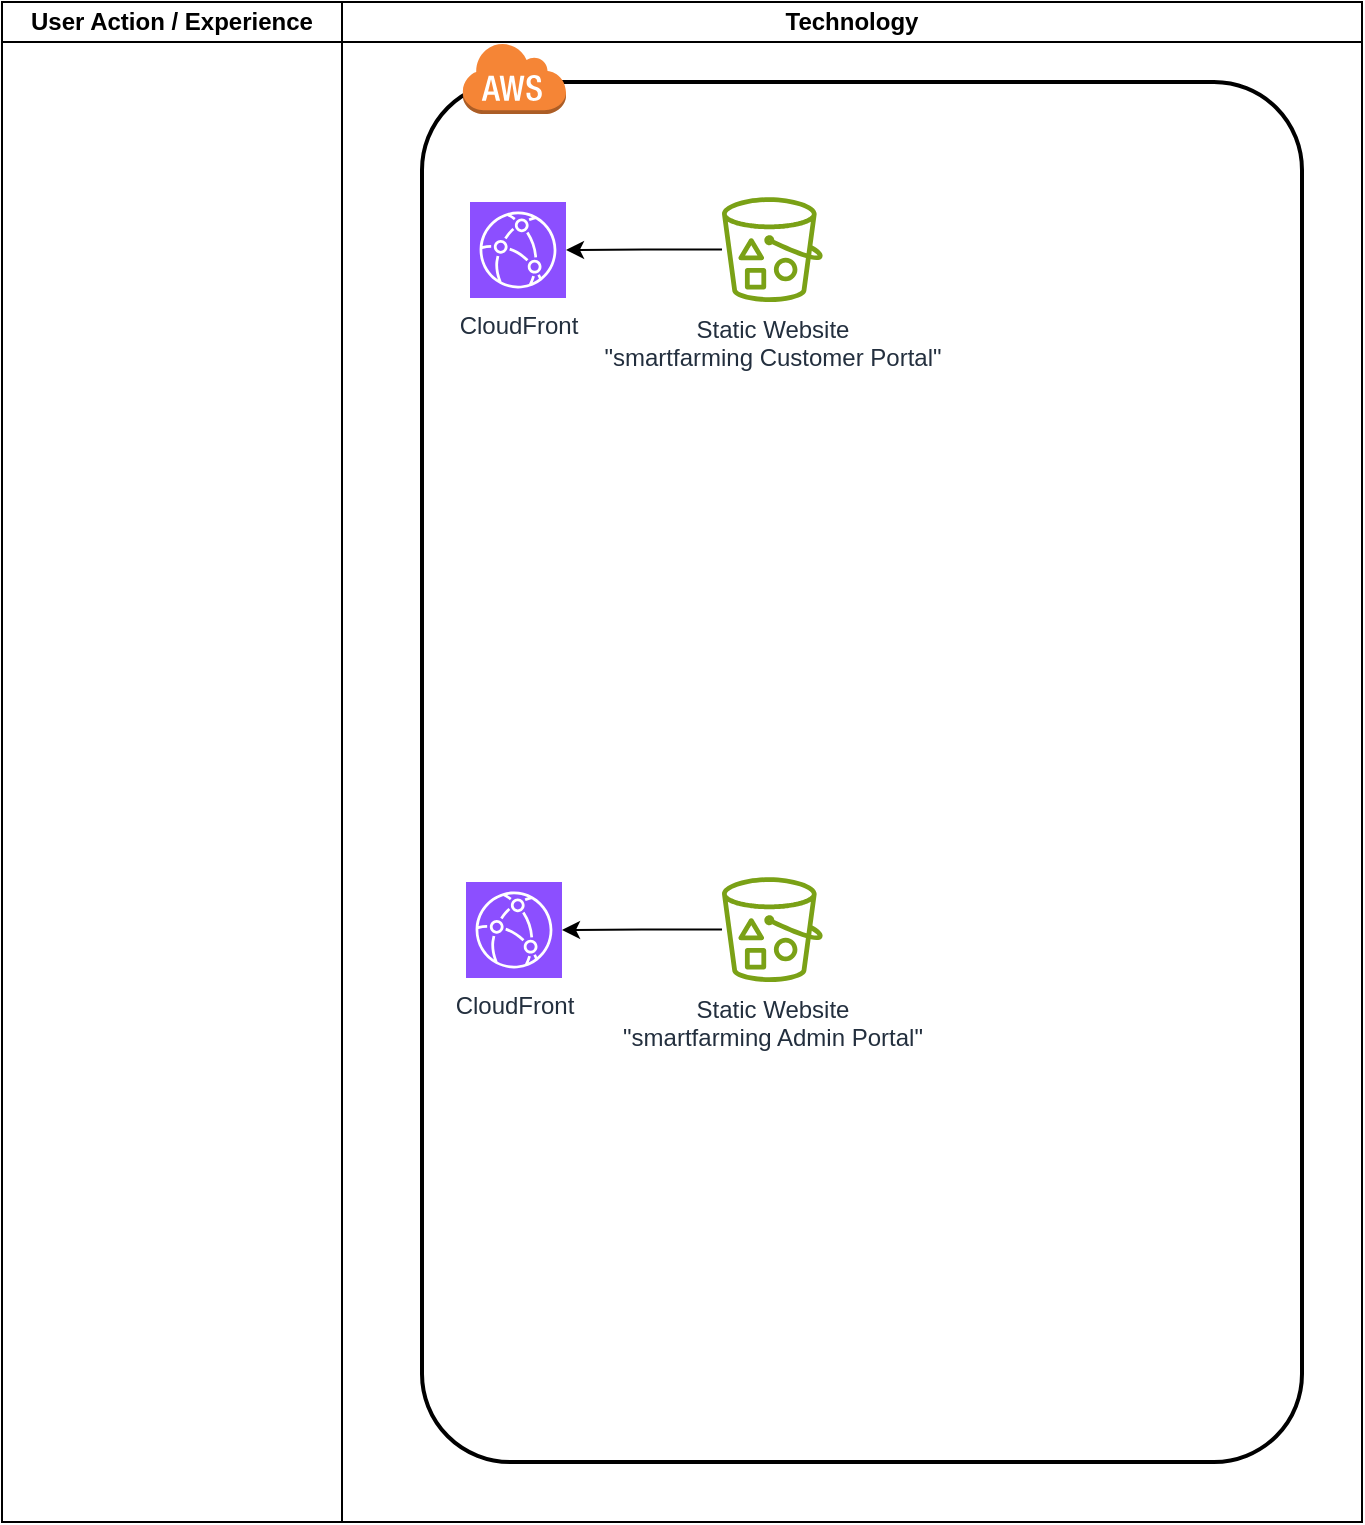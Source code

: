 <mxfile version="22.1.16" type="github">
  <diagram name="Page-1" id="LdkZsFCRSm-t6q4eV4kE">
    <mxGraphModel dx="1050" dy="618" grid="1" gridSize="10" guides="1" tooltips="1" connect="1" arrows="1" fold="1" page="1" pageScale="1" pageWidth="827" pageHeight="1169" math="0" shadow="0">
      <root>
        <mxCell id="0" />
        <mxCell id="1" parent="0" />
        <mxCell id="Geg1OcHd6rzXoLyp0eXr-19" value="User Action / Experience" style="swimlane;startSize=20;whiteSpace=wrap;html=1;" vertex="1" parent="1">
          <mxGeometry x="120" y="80" width="170" height="760" as="geometry" />
        </mxCell>
        <mxCell id="Geg1OcHd6rzXoLyp0eXr-21" value="Technology" style="swimlane;startSize=20;whiteSpace=wrap;html=1;" vertex="1" parent="1">
          <mxGeometry x="290" y="80" width="510" height="760" as="geometry" />
        </mxCell>
        <mxCell id="Geg1OcHd6rzXoLyp0eXr-22" value="" style="rounded=1;arcSize=10;dashed=0;fillColor=none;gradientColor=none;strokeWidth=2;" vertex="1" parent="Geg1OcHd6rzXoLyp0eXr-21">
          <mxGeometry x="40" y="40" width="440" height="690" as="geometry" />
        </mxCell>
        <mxCell id="Geg1OcHd6rzXoLyp0eXr-23" value="" style="dashed=0;html=1;shape=mxgraph.aws3.cloud;fillColor=#F58536;gradientColor=none;dashed=0;" vertex="1" parent="Geg1OcHd6rzXoLyp0eXr-21">
          <mxGeometry x="60" y="20" width="52" height="36" as="geometry" />
        </mxCell>
        <mxCell id="Geg1OcHd6rzXoLyp0eXr-24" value="CloudFront" style="sketch=0;points=[[0,0,0],[0.25,0,0],[0.5,0,0],[0.75,0,0],[1,0,0],[0,1,0],[0.25,1,0],[0.5,1,0],[0.75,1,0],[1,1,0],[0,0.25,0],[0,0.5,0],[0,0.75,0],[1,0.25,0],[1,0.5,0],[1,0.75,0]];outlineConnect=0;fontColor=#232F3E;fillColor=#8C4FFF;strokeColor=#ffffff;dashed=0;verticalLabelPosition=bottom;verticalAlign=top;align=center;html=1;fontSize=12;fontStyle=0;aspect=fixed;shape=mxgraph.aws4.resourceIcon;resIcon=mxgraph.aws4.cloudfront;" vertex="1" parent="Geg1OcHd6rzXoLyp0eXr-21">
          <mxGeometry x="64" y="100" width="48" height="48" as="geometry" />
        </mxCell>
        <mxCell id="Geg1OcHd6rzXoLyp0eXr-25" value="CloudFront" style="sketch=0;points=[[0,0,0],[0.25,0,0],[0.5,0,0],[0.75,0,0],[1,0,0],[0,1,0],[0.25,1,0],[0.5,1,0],[0.75,1,0],[1,1,0],[0,0.25,0],[0,0.5,0],[0,0.75,0],[1,0.25,0],[1,0.5,0],[1,0.75,0]];outlineConnect=0;fontColor=#232F3E;fillColor=#8C4FFF;strokeColor=#ffffff;dashed=0;verticalLabelPosition=bottom;verticalAlign=top;align=center;html=1;fontSize=12;fontStyle=0;aspect=fixed;shape=mxgraph.aws4.resourceIcon;resIcon=mxgraph.aws4.cloudfront;" vertex="1" parent="Geg1OcHd6rzXoLyp0eXr-21">
          <mxGeometry x="62" y="440" width="48" height="48" as="geometry" />
        </mxCell>
        <mxCell id="Geg1OcHd6rzXoLyp0eXr-29" value="" style="edgeStyle=orthogonalEdgeStyle;rounded=0;orthogonalLoop=1;jettySize=auto;html=1;" edge="1" parent="Geg1OcHd6rzXoLyp0eXr-21" source="Geg1OcHd6rzXoLyp0eXr-26" target="Geg1OcHd6rzXoLyp0eXr-24">
          <mxGeometry relative="1" as="geometry" />
        </mxCell>
        <mxCell id="Geg1OcHd6rzXoLyp0eXr-26" value="Static Website&lt;br&gt;&quot;smartfarming Customer Portal&quot;&lt;br&gt;" style="sketch=0;outlineConnect=0;fontColor=#232F3E;gradientColor=none;fillColor=#7AA116;strokeColor=none;dashed=0;verticalLabelPosition=bottom;verticalAlign=top;align=center;html=1;fontSize=12;fontStyle=0;aspect=fixed;pointerEvents=1;shape=mxgraph.aws4.bucket_with_objects;" vertex="1" parent="Geg1OcHd6rzXoLyp0eXr-21">
          <mxGeometry x="190" y="97.6" width="50.38" height="52.4" as="geometry" />
        </mxCell>
        <mxCell id="Geg1OcHd6rzXoLyp0eXr-32" value="" style="edgeStyle=orthogonalEdgeStyle;rounded=0;orthogonalLoop=1;jettySize=auto;html=1;" edge="1" parent="Geg1OcHd6rzXoLyp0eXr-21" source="Geg1OcHd6rzXoLyp0eXr-31" target="Geg1OcHd6rzXoLyp0eXr-25">
          <mxGeometry relative="1" as="geometry" />
        </mxCell>
        <mxCell id="Geg1OcHd6rzXoLyp0eXr-31" value="Static Website&lt;br&gt;&quot;smartfarming Admin Portal&quot;" style="sketch=0;outlineConnect=0;fontColor=#232F3E;gradientColor=none;fillColor=#7AA116;strokeColor=none;dashed=0;verticalLabelPosition=bottom;verticalAlign=top;align=center;html=1;fontSize=12;fontStyle=0;aspect=fixed;pointerEvents=1;shape=mxgraph.aws4.bucket_with_objects;" vertex="1" parent="Geg1OcHd6rzXoLyp0eXr-21">
          <mxGeometry x="190" y="437.6" width="50.38" height="52.4" as="geometry" />
        </mxCell>
      </root>
    </mxGraphModel>
  </diagram>
</mxfile>
